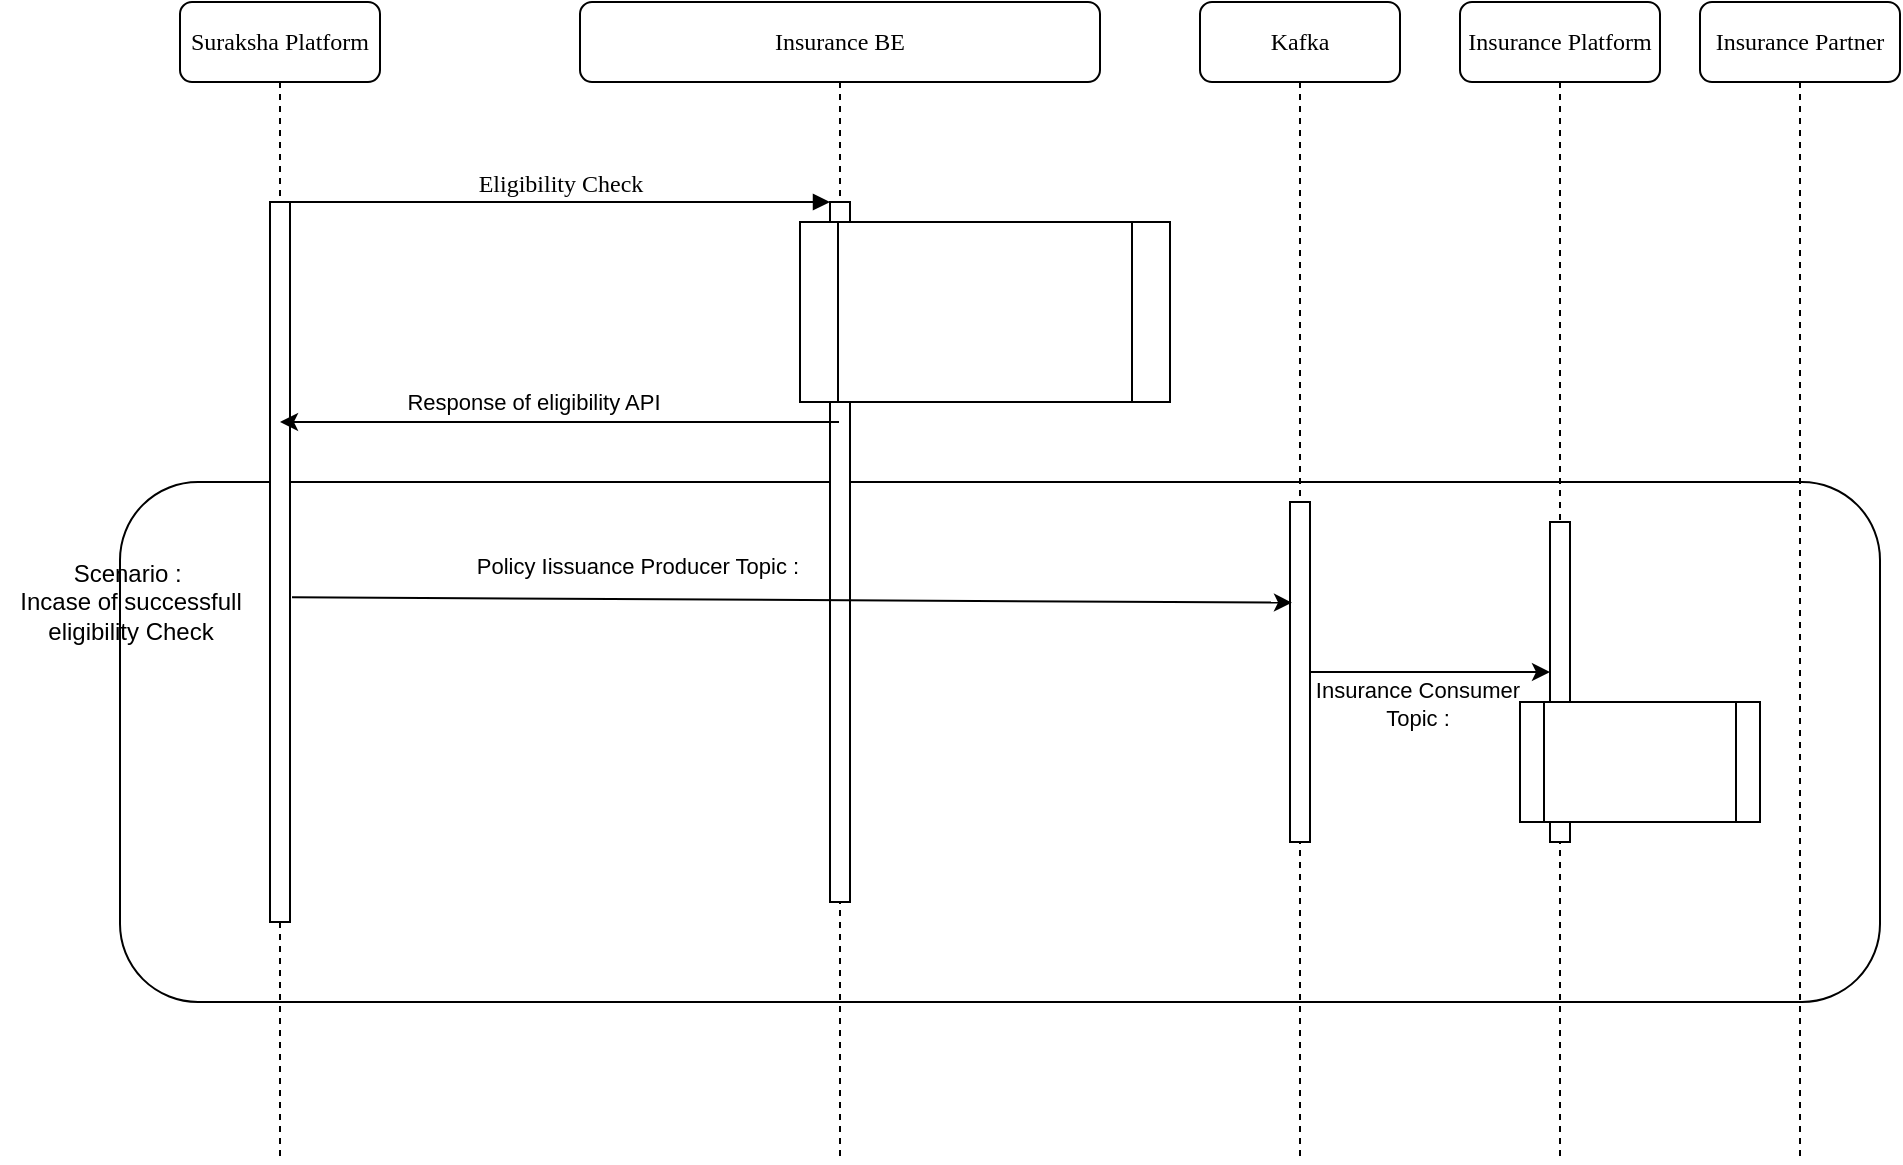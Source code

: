 <mxfile version="20.8.20" type="github">
  <diagram name="Page-1" id="13e1069c-82ec-6db2-03f1-153e76fe0fe0">
    <mxGraphModel dx="954" dy="648" grid="1" gridSize="10" guides="1" tooltips="1" connect="1" arrows="1" fold="1" page="1" pageScale="1" pageWidth="1100" pageHeight="850" background="none" math="0" shadow="0">
      <root>
        <mxCell id="0" />
        <mxCell id="1" parent="0" />
        <mxCell id="RP4racBo4VcpyrWZwj4r-14" value="" style="rounded=1;whiteSpace=wrap;html=1;" vertex="1" parent="1">
          <mxGeometry x="70" y="320" width="880" height="260" as="geometry" />
        </mxCell>
        <mxCell id="7baba1c4bc27f4b0-2" value="Insurance BE" style="shape=umlLifeline;perimeter=lifelinePerimeter;whiteSpace=wrap;html=1;container=1;collapsible=0;recursiveResize=0;outlineConnect=0;rounded=1;shadow=0;comic=0;labelBackgroundColor=none;strokeWidth=1;fontFamily=Verdana;fontSize=12;align=center;" parent="1" vertex="1">
          <mxGeometry x="300" y="80" width="260" height="580" as="geometry" />
        </mxCell>
        <mxCell id="7baba1c4bc27f4b0-10" value="" style="html=1;points=[];perimeter=orthogonalPerimeter;rounded=0;shadow=0;comic=0;labelBackgroundColor=none;strokeWidth=1;fontFamily=Verdana;fontSize=12;align=center;" parent="7baba1c4bc27f4b0-2" vertex="1">
          <mxGeometry x="125" y="100" width="10" height="350" as="geometry" />
        </mxCell>
        <mxCell id="RP4racBo4VcpyrWZwj4r-11" value="" style="shape=process;whiteSpace=wrap;html=1;backgroundOutline=1;" vertex="1" parent="7baba1c4bc27f4b0-2">
          <mxGeometry x="110" y="110" width="185" height="90" as="geometry" />
        </mxCell>
        <mxCell id="7baba1c4bc27f4b0-3" value="Kafka" style="shape=umlLifeline;perimeter=lifelinePerimeter;whiteSpace=wrap;html=1;container=1;collapsible=0;recursiveResize=0;outlineConnect=0;rounded=1;shadow=0;comic=0;labelBackgroundColor=none;strokeWidth=1;fontFamily=Verdana;fontSize=12;align=center;" parent="1" vertex="1">
          <mxGeometry x="610" y="80" width="100" height="580" as="geometry" />
        </mxCell>
        <mxCell id="7baba1c4bc27f4b0-13" value="" style="html=1;points=[];perimeter=orthogonalPerimeter;rounded=0;shadow=0;comic=0;labelBackgroundColor=none;strokeWidth=1;fontFamily=Verdana;fontSize=12;align=center;" parent="7baba1c4bc27f4b0-3" vertex="1">
          <mxGeometry x="45" y="250" width="10" height="170" as="geometry" />
        </mxCell>
        <mxCell id="7baba1c4bc27f4b0-4" value="Insurance Partner" style="shape=umlLifeline;perimeter=lifelinePerimeter;whiteSpace=wrap;html=1;container=1;collapsible=0;recursiveResize=0;outlineConnect=0;rounded=1;shadow=0;comic=0;labelBackgroundColor=none;strokeWidth=1;fontFamily=Verdana;fontSize=12;align=center;" parent="1" vertex="1">
          <mxGeometry x="860" y="80" width="100" height="580" as="geometry" />
        </mxCell>
        <mxCell id="7baba1c4bc27f4b0-8" value="Suraksha Platform" style="shape=umlLifeline;perimeter=lifelinePerimeter;whiteSpace=wrap;html=1;container=1;collapsible=0;recursiveResize=0;outlineConnect=0;rounded=1;shadow=0;comic=0;labelBackgroundColor=none;strokeWidth=1;fontFamily=Verdana;fontSize=12;align=center;" parent="1" vertex="1">
          <mxGeometry x="100" y="80" width="100" height="580" as="geometry" />
        </mxCell>
        <mxCell id="7baba1c4bc27f4b0-9" value="" style="html=1;points=[];perimeter=orthogonalPerimeter;rounded=0;shadow=0;comic=0;labelBackgroundColor=none;strokeWidth=1;fontFamily=Verdana;fontSize=12;align=center;" parent="7baba1c4bc27f4b0-8" vertex="1">
          <mxGeometry x="45" y="100" width="10" height="360" as="geometry" />
        </mxCell>
        <mxCell id="7baba1c4bc27f4b0-11" value="Eligibility Check" style="html=1;verticalAlign=bottom;endArrow=block;entryX=0;entryY=0;labelBackgroundColor=none;fontFamily=Verdana;fontSize=12;edgeStyle=elbowEdgeStyle;elbow=vertical;" parent="1" source="7baba1c4bc27f4b0-9" target="7baba1c4bc27f4b0-10" edge="1">
          <mxGeometry relative="1" as="geometry">
            <mxPoint x="220" y="190" as="sourcePoint" />
            <mxPoint as="offset" />
          </mxGeometry>
        </mxCell>
        <mxCell id="RP4racBo4VcpyrWZwj4r-1" value="" style="endArrow=classic;html=1;rounded=0;" edge="1" parent="1" source="7baba1c4bc27f4b0-2" target="7baba1c4bc27f4b0-8">
          <mxGeometry width="50" height="50" relative="1" as="geometry">
            <mxPoint x="420" y="330" as="sourcePoint" />
            <mxPoint x="470" y="280" as="targetPoint" />
            <Array as="points">
              <mxPoint x="330" y="290" />
              <mxPoint x="210" y="290" />
            </Array>
          </mxGeometry>
        </mxCell>
        <mxCell id="RP4racBo4VcpyrWZwj4r-2" value="Response of eligibility API&amp;nbsp;" style="edgeLabel;html=1;align=center;verticalAlign=middle;resizable=0;points=[];" vertex="1" connectable="0" parent="RP4racBo4VcpyrWZwj4r-1">
          <mxGeometry x="0.321" y="3" relative="1" as="geometry">
            <mxPoint x="33" y="-13" as="offset" />
          </mxGeometry>
        </mxCell>
        <mxCell id="RP4racBo4VcpyrWZwj4r-15" value="Scenario :&amp;nbsp;&lt;br&gt;Incase of successfull &lt;br&gt;eligibility Check" style="text;html=1;align=center;verticalAlign=middle;resizable=0;points=[];autosize=1;strokeColor=none;fillColor=none;" vertex="1" parent="1">
          <mxGeometry x="10" y="350" width="130" height="60" as="geometry" />
        </mxCell>
        <mxCell id="RP4racBo4VcpyrWZwj4r-16" value="" style="endArrow=classic;html=1;rounded=0;exitX=1.1;exitY=0.549;exitDx=0;exitDy=0;exitPerimeter=0;entryX=0.1;entryY=0.296;entryDx=0;entryDy=0;entryPerimeter=0;" edge="1" parent="1" source="7baba1c4bc27f4b0-9" target="7baba1c4bc27f4b0-13">
          <mxGeometry width="50" height="50" relative="1" as="geometry">
            <mxPoint x="420" y="340" as="sourcePoint" />
            <mxPoint x="470" y="290" as="targetPoint" />
          </mxGeometry>
        </mxCell>
        <mxCell id="RP4racBo4VcpyrWZwj4r-17" value="Policy Iissuance Producer Topic :&amp;nbsp;" style="edgeLabel;html=1;align=center;verticalAlign=middle;resizable=0;points=[];" vertex="1" connectable="0" parent="RP4racBo4VcpyrWZwj4r-16">
          <mxGeometry x="-0.3" y="4" relative="1" as="geometry">
            <mxPoint x="-1" y="-13" as="offset" />
          </mxGeometry>
        </mxCell>
        <mxCell id="RP4racBo4VcpyrWZwj4r-18" value="" style="endArrow=classic;html=1;rounded=0;" edge="1" parent="1" source="7baba1c4bc27f4b0-13" target="RP4racBo4VcpyrWZwj4r-21">
          <mxGeometry width="50" height="50" relative="1" as="geometry">
            <mxPoint x="670" y="400" as="sourcePoint" />
            <mxPoint x="480" y="400" as="targetPoint" />
          </mxGeometry>
        </mxCell>
        <mxCell id="RP4racBo4VcpyrWZwj4r-19" value="Insurance Consumer&amp;nbsp;&lt;br&gt;Topic :&amp;nbsp;" style="edgeLabel;html=1;align=center;verticalAlign=middle;resizable=0;points=[];" vertex="1" connectable="0" parent="RP4racBo4VcpyrWZwj4r-18">
          <mxGeometry x="0.1" y="-2" relative="1" as="geometry">
            <mxPoint x="-11" y="14" as="offset" />
          </mxGeometry>
        </mxCell>
        <mxCell id="RP4racBo4VcpyrWZwj4r-20" value="Insurance Platform" style="shape=umlLifeline;perimeter=lifelinePerimeter;whiteSpace=wrap;html=1;container=1;collapsible=0;recursiveResize=0;outlineConnect=0;rounded=1;shadow=0;comic=0;labelBackgroundColor=none;strokeWidth=1;fontFamily=Verdana;fontSize=12;align=center;" vertex="1" parent="1">
          <mxGeometry x="740" y="80" width="100" height="580" as="geometry" />
        </mxCell>
        <mxCell id="RP4racBo4VcpyrWZwj4r-21" value="" style="html=1;points=[];perimeter=orthogonalPerimeter;rounded=0;shadow=0;comic=0;labelBackgroundColor=none;strokeWidth=1;fontFamily=Verdana;fontSize=12;align=center;" vertex="1" parent="RP4racBo4VcpyrWZwj4r-20">
          <mxGeometry x="45" y="260" width="10" height="160" as="geometry" />
        </mxCell>
        <mxCell id="RP4racBo4VcpyrWZwj4r-22" value="" style="shape=process;whiteSpace=wrap;html=1;backgroundOutline=1;" vertex="1" parent="1">
          <mxGeometry x="770" y="430" width="120" height="60" as="geometry" />
        </mxCell>
      </root>
    </mxGraphModel>
  </diagram>
</mxfile>
